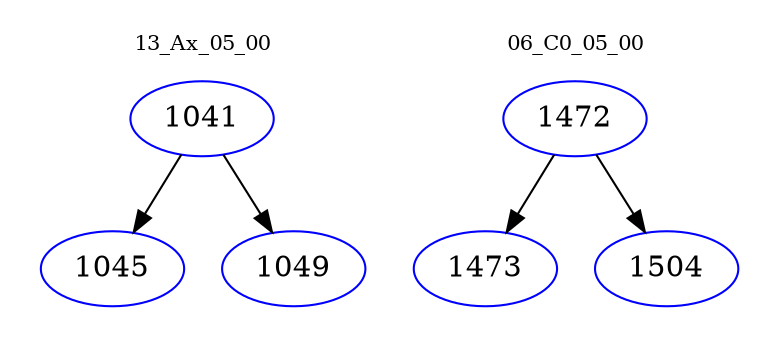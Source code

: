 digraph{
subgraph cluster_0 {
color = white
label = "13_Ax_05_00";
fontsize=10;
T0_1041 [label="1041", color="blue"]
T0_1041 -> T0_1045 [color="black"]
T0_1045 [label="1045", color="blue"]
T0_1041 -> T0_1049 [color="black"]
T0_1049 [label="1049", color="blue"]
}
subgraph cluster_1 {
color = white
label = "06_C0_05_00";
fontsize=10;
T1_1472 [label="1472", color="blue"]
T1_1472 -> T1_1473 [color="black"]
T1_1473 [label="1473", color="blue"]
T1_1472 -> T1_1504 [color="black"]
T1_1504 [label="1504", color="blue"]
}
}
